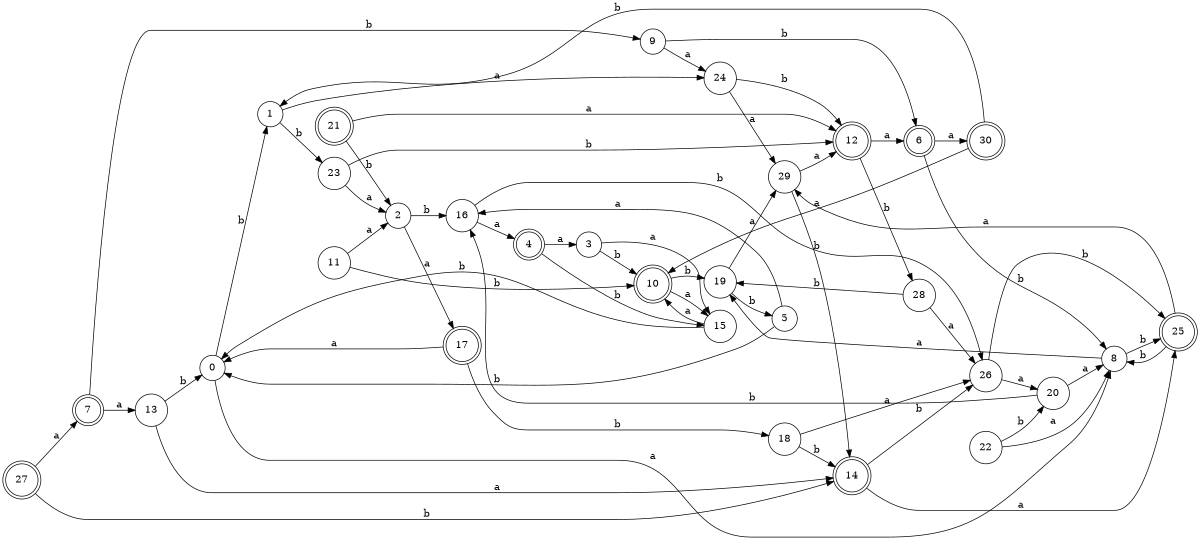 digraph n25_4 {
__start0 [label="" shape="none"];

rankdir=LR;
size="8,5";

s0 [style="filled", color="black", fillcolor="white" shape="circle", label="0"];
s1 [style="filled", color="black", fillcolor="white" shape="circle", label="1"];
s2 [style="filled", color="black", fillcolor="white" shape="circle", label="2"];
s3 [style="filled", color="black", fillcolor="white" shape="circle", label="3"];
s4 [style="rounded,filled", color="black", fillcolor="white" shape="doublecircle", label="4"];
s5 [style="filled", color="black", fillcolor="white" shape="circle", label="5"];
s6 [style="rounded,filled", color="black", fillcolor="white" shape="doublecircle", label="6"];
s7 [style="rounded,filled", color="black", fillcolor="white" shape="doublecircle", label="7"];
s8 [style="filled", color="black", fillcolor="white" shape="circle", label="8"];
s9 [style="filled", color="black", fillcolor="white" shape="circle", label="9"];
s10 [style="rounded,filled", color="black", fillcolor="white" shape="doublecircle", label="10"];
s11 [style="filled", color="black", fillcolor="white" shape="circle", label="11"];
s12 [style="rounded,filled", color="black", fillcolor="white" shape="doublecircle", label="12"];
s13 [style="filled", color="black", fillcolor="white" shape="circle", label="13"];
s14 [style="rounded,filled", color="black", fillcolor="white" shape="doublecircle", label="14"];
s15 [style="filled", color="black", fillcolor="white" shape="circle", label="15"];
s16 [style="filled", color="black", fillcolor="white" shape="circle", label="16"];
s17 [style="rounded,filled", color="black", fillcolor="white" shape="doublecircle", label="17"];
s18 [style="filled", color="black", fillcolor="white" shape="circle", label="18"];
s19 [style="filled", color="black", fillcolor="white" shape="circle", label="19"];
s20 [style="filled", color="black", fillcolor="white" shape="circle", label="20"];
s21 [style="rounded,filled", color="black", fillcolor="white" shape="doublecircle", label="21"];
s22 [style="filled", color="black", fillcolor="white" shape="circle", label="22"];
s23 [style="filled", color="black", fillcolor="white" shape="circle", label="23"];
s24 [style="filled", color="black", fillcolor="white" shape="circle", label="24"];
s25 [style="rounded,filled", color="black", fillcolor="white" shape="doublecircle", label="25"];
s26 [style="filled", color="black", fillcolor="white" shape="circle", label="26"];
s27 [style="rounded,filled", color="black", fillcolor="white" shape="doublecircle", label="27"];
s28 [style="filled", color="black", fillcolor="white" shape="circle", label="28"];
s29 [style="filled", color="black", fillcolor="white" shape="circle", label="29"];
s30 [style="rounded,filled", color="black", fillcolor="white" shape="doublecircle", label="30"];
s0 -> s8 [label="a"];
s0 -> s1 [label="b"];
s1 -> s24 [label="a"];
s1 -> s23 [label="b"];
s2 -> s17 [label="a"];
s2 -> s16 [label="b"];
s3 -> s15 [label="a"];
s3 -> s10 [label="b"];
s4 -> s3 [label="a"];
s4 -> s15 [label="b"];
s5 -> s16 [label="a"];
s5 -> s0 [label="b"];
s6 -> s30 [label="a"];
s6 -> s8 [label="b"];
s7 -> s13 [label="a"];
s7 -> s9 [label="b"];
s8 -> s19 [label="a"];
s8 -> s25 [label="b"];
s9 -> s24 [label="a"];
s9 -> s6 [label="b"];
s10 -> s15 [label="a"];
s10 -> s19 [label="b"];
s11 -> s2 [label="a"];
s11 -> s10 [label="b"];
s12 -> s6 [label="a"];
s12 -> s28 [label="b"];
s13 -> s14 [label="a"];
s13 -> s0 [label="b"];
s14 -> s25 [label="a"];
s14 -> s26 [label="b"];
s15 -> s10 [label="a"];
s15 -> s0 [label="b"];
s16 -> s4 [label="a"];
s16 -> s26 [label="b"];
s17 -> s0 [label="a"];
s17 -> s18 [label="b"];
s18 -> s26 [label="a"];
s18 -> s14 [label="b"];
s19 -> s29 [label="a"];
s19 -> s5 [label="b"];
s20 -> s8 [label="a"];
s20 -> s16 [label="b"];
s21 -> s12 [label="a"];
s21 -> s2 [label="b"];
s22 -> s8 [label="a"];
s22 -> s20 [label="b"];
s23 -> s2 [label="a"];
s23 -> s12 [label="b"];
s24 -> s29 [label="a"];
s24 -> s12 [label="b"];
s25 -> s29 [label="a"];
s25 -> s8 [label="b"];
s26 -> s20 [label="a"];
s26 -> s25 [label="b"];
s27 -> s7 [label="a"];
s27 -> s14 [label="b"];
s28 -> s26 [label="a"];
s28 -> s19 [label="b"];
s29 -> s12 [label="a"];
s29 -> s14 [label="b"];
s30 -> s10 [label="a"];
s30 -> s1 [label="b"];

}